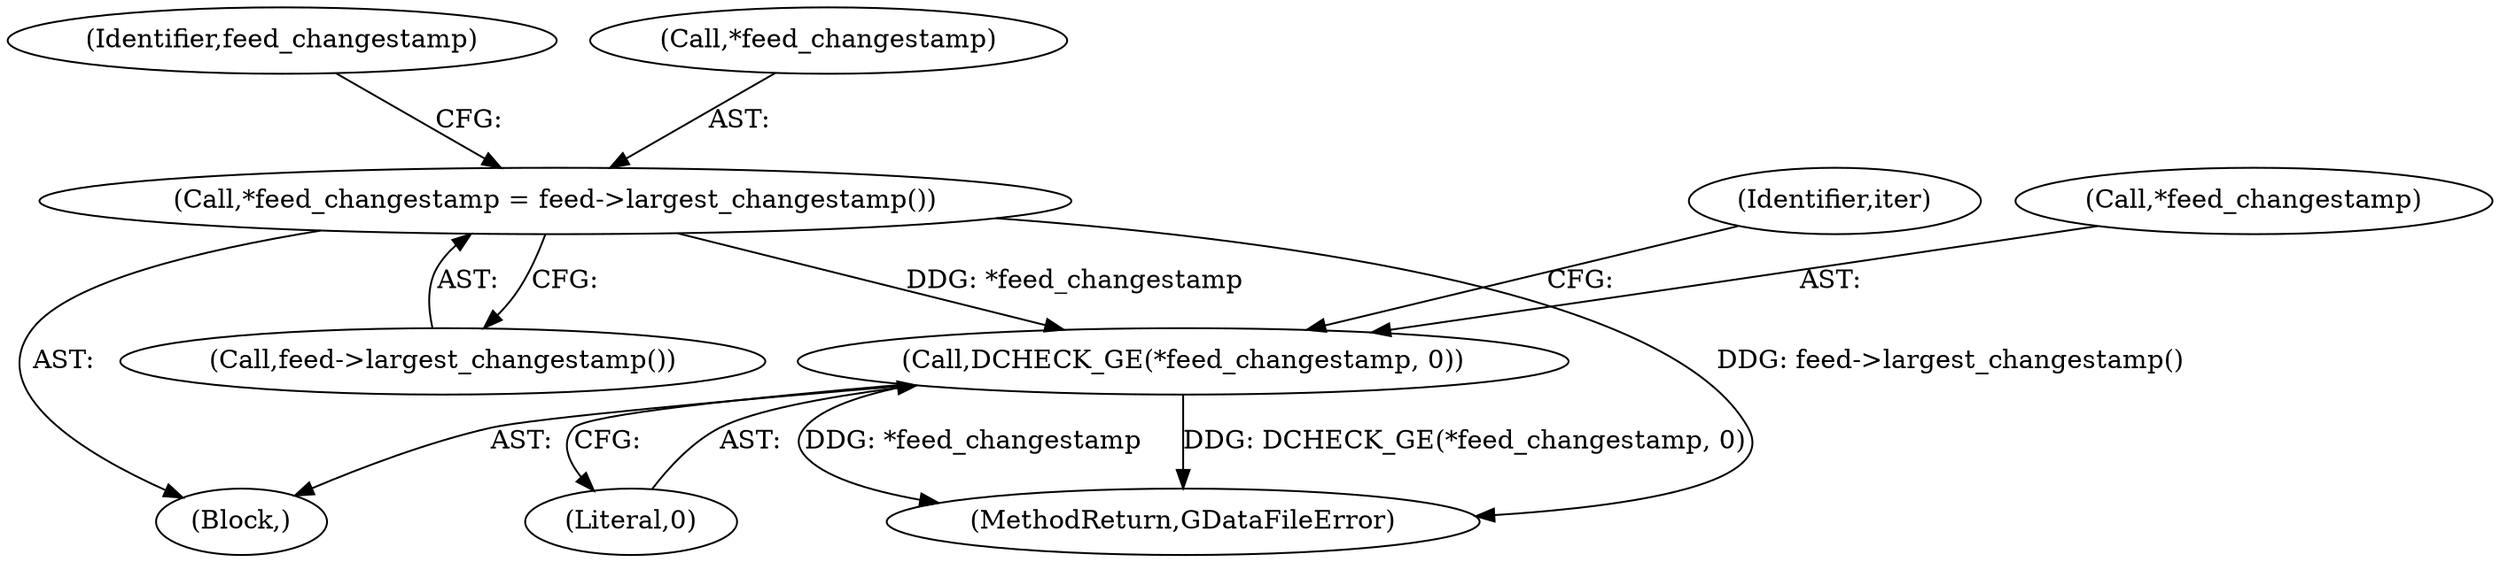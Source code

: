 digraph "0_Chrome_dd3b6fe574edad231c01c78e4647a74c38dc4178_16@pointer" {
"1000157" [label="(Call,*feed_changestamp = feed->largest_changestamp())"];
"1000161" [label="(Call,DCHECK_GE(*feed_changestamp, 0))"];
"1000168" [label="(Identifier,iter)"];
"1000246" [label="(MethodReturn,GDataFileError)"];
"1000164" [label="(Literal,0)"];
"1000161" [label="(Call,DCHECK_GE(*feed_changestamp, 0))"];
"1000162" [label="(Call,*feed_changestamp)"];
"1000160" [label="(Call,feed->largest_changestamp())"];
"1000157" [label="(Call,*feed_changestamp = feed->largest_changestamp())"];
"1000163" [label="(Identifier,feed_changestamp)"];
"1000147" [label="(Block,)"];
"1000158" [label="(Call,*feed_changestamp)"];
"1000157" -> "1000147"  [label="AST: "];
"1000157" -> "1000160"  [label="CFG: "];
"1000158" -> "1000157"  [label="AST: "];
"1000160" -> "1000157"  [label="AST: "];
"1000163" -> "1000157"  [label="CFG: "];
"1000157" -> "1000246"  [label="DDG: feed->largest_changestamp()"];
"1000157" -> "1000161"  [label="DDG: *feed_changestamp"];
"1000161" -> "1000147"  [label="AST: "];
"1000161" -> "1000164"  [label="CFG: "];
"1000162" -> "1000161"  [label="AST: "];
"1000164" -> "1000161"  [label="AST: "];
"1000168" -> "1000161"  [label="CFG: "];
"1000161" -> "1000246"  [label="DDG: *feed_changestamp"];
"1000161" -> "1000246"  [label="DDG: DCHECK_GE(*feed_changestamp, 0)"];
}
